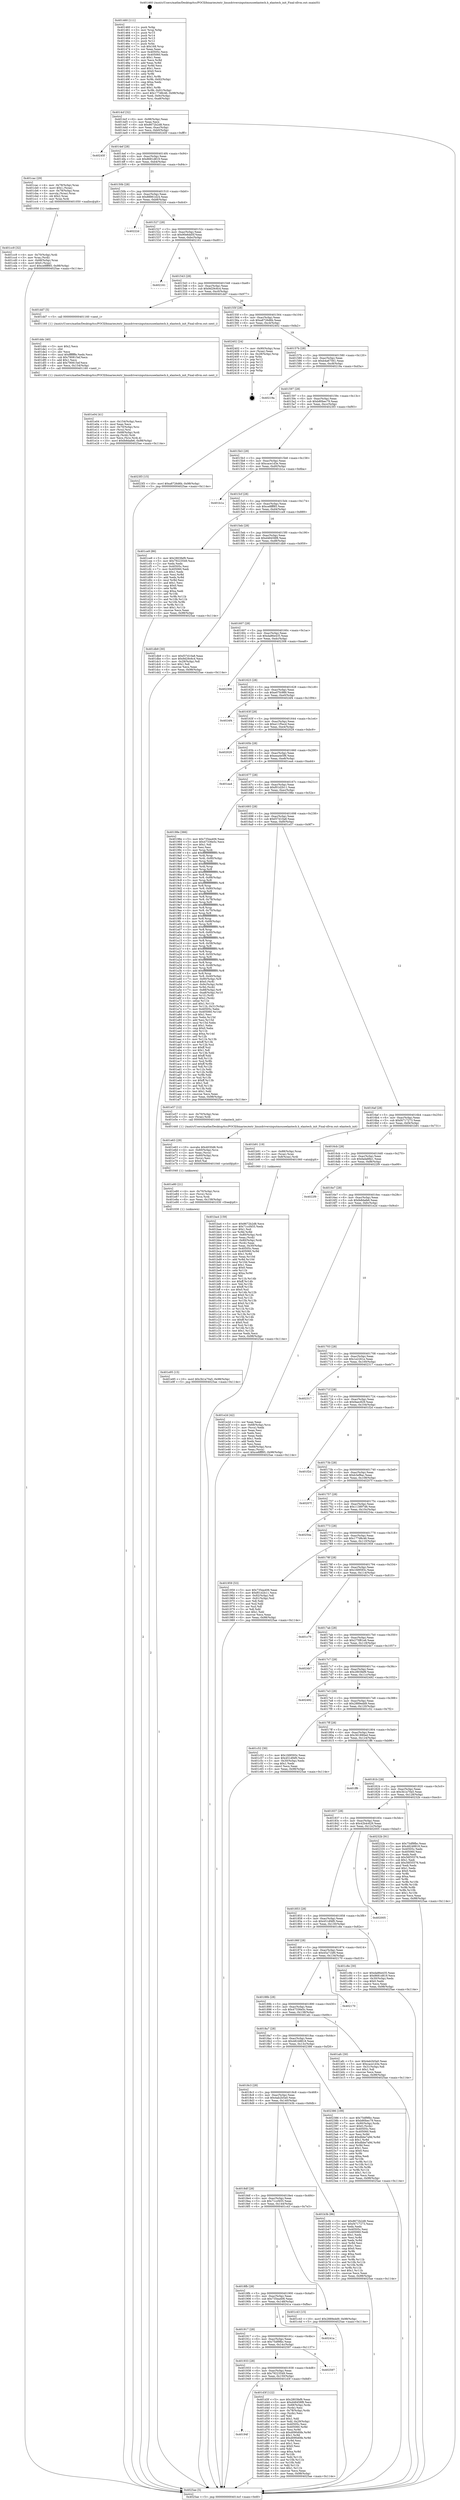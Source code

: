 digraph "0x401460" {
  label = "0x401460 (/mnt/c/Users/mathe/Desktop/tcc/POCII/binaries/extr_linuxdriversinputmouseelantech.h_elantech_init_Final-ollvm.out::main(0))"
  labelloc = "t"
  node[shape=record]

  Entry [label="",width=0.3,height=0.3,shape=circle,fillcolor=black,style=filled]
  "0x4014cf" [label="{
     0x4014cf [32]\l
     | [instrs]\l
     &nbsp;&nbsp;0x4014cf \<+6\>: mov -0x98(%rbp),%eax\l
     &nbsp;&nbsp;0x4014d5 \<+2\>: mov %eax,%ecx\l
     &nbsp;&nbsp;0x4014d7 \<+6\>: sub $0x8672b2d8,%ecx\l
     &nbsp;&nbsp;0x4014dd \<+6\>: mov %eax,-0xac(%rbp)\l
     &nbsp;&nbsp;0x4014e3 \<+6\>: mov %ecx,-0xb0(%rbp)\l
     &nbsp;&nbsp;0x4014e9 \<+6\>: je 000000000040245f \<main+0xfff\>\l
  }"]
  "0x40245f" [label="{
     0x40245f\l
  }", style=dashed]
  "0x4014ef" [label="{
     0x4014ef [28]\l
     | [instrs]\l
     &nbsp;&nbsp;0x4014ef \<+5\>: jmp 00000000004014f4 \<main+0x94\>\l
     &nbsp;&nbsp;0x4014f4 \<+6\>: mov -0xac(%rbp),%eax\l
     &nbsp;&nbsp;0x4014fa \<+5\>: sub $0x8681d819,%eax\l
     &nbsp;&nbsp;0x4014ff \<+6\>: mov %eax,-0xb4(%rbp)\l
     &nbsp;&nbsp;0x401505 \<+6\>: je 0000000000401cac \<main+0x84c\>\l
  }"]
  Exit [label="",width=0.3,height=0.3,shape=circle,fillcolor=black,style=filled,peripheries=2]
  "0x401cac" [label="{
     0x401cac [29]\l
     | [instrs]\l
     &nbsp;&nbsp;0x401cac \<+4\>: mov -0x78(%rbp),%rax\l
     &nbsp;&nbsp;0x401cb0 \<+6\>: movl $0x1,(%rax)\l
     &nbsp;&nbsp;0x401cb6 \<+4\>: mov -0x78(%rbp),%rax\l
     &nbsp;&nbsp;0x401cba \<+3\>: movslq (%rax),%rax\l
     &nbsp;&nbsp;0x401cbd \<+4\>: shl $0x2,%rax\l
     &nbsp;&nbsp;0x401cc1 \<+3\>: mov %rax,%rdi\l
     &nbsp;&nbsp;0x401cc4 \<+5\>: call 0000000000401050 \<malloc@plt\>\l
     | [calls]\l
     &nbsp;&nbsp;0x401050 \{1\} (unknown)\l
  }"]
  "0x40150b" [label="{
     0x40150b [28]\l
     | [instrs]\l
     &nbsp;&nbsp;0x40150b \<+5\>: jmp 0000000000401510 \<main+0xb0\>\l
     &nbsp;&nbsp;0x401510 \<+6\>: mov -0xac(%rbp),%eax\l
     &nbsp;&nbsp;0x401516 \<+5\>: sub $0x88861d24,%eax\l
     &nbsp;&nbsp;0x40151b \<+6\>: mov %eax,-0xb8(%rbp)\l
     &nbsp;&nbsp;0x401521 \<+6\>: je 000000000040222d \<main+0xdcd\>\l
  }"]
  "0x401e95" [label="{
     0x401e95 [15]\l
     | [instrs]\l
     &nbsp;&nbsp;0x401e95 \<+10\>: movl $0x3b1a70a5,-0x98(%rbp)\l
     &nbsp;&nbsp;0x401e9f \<+5\>: jmp 00000000004025ae \<main+0x114e\>\l
  }"]
  "0x40222d" [label="{
     0x40222d\l
  }", style=dashed]
  "0x401527" [label="{
     0x401527 [28]\l
     | [instrs]\l
     &nbsp;&nbsp;0x401527 \<+5\>: jmp 000000000040152c \<main+0xcc\>\l
     &nbsp;&nbsp;0x40152c \<+6\>: mov -0xac(%rbp),%eax\l
     &nbsp;&nbsp;0x401532 \<+5\>: sub $0x90e6dd5f,%eax\l
     &nbsp;&nbsp;0x401537 \<+6\>: mov %eax,-0xbc(%rbp)\l
     &nbsp;&nbsp;0x40153d \<+6\>: je 0000000000402161 \<main+0xd01\>\l
  }"]
  "0x401e80" [label="{
     0x401e80 [21]\l
     | [instrs]\l
     &nbsp;&nbsp;0x401e80 \<+4\>: mov -0x70(%rbp),%rcx\l
     &nbsp;&nbsp;0x401e84 \<+3\>: mov (%rcx),%rcx\l
     &nbsp;&nbsp;0x401e87 \<+3\>: mov %rcx,%rdi\l
     &nbsp;&nbsp;0x401e8a \<+6\>: mov %eax,-0x158(%rbp)\l
     &nbsp;&nbsp;0x401e90 \<+5\>: call 0000000000401030 \<free@plt\>\l
     | [calls]\l
     &nbsp;&nbsp;0x401030 \{1\} (unknown)\l
  }"]
  "0x402161" [label="{
     0x402161\l
  }", style=dashed]
  "0x401543" [label="{
     0x401543 [28]\l
     | [instrs]\l
     &nbsp;&nbsp;0x401543 \<+5\>: jmp 0000000000401548 \<main+0xe8\>\l
     &nbsp;&nbsp;0x401548 \<+6\>: mov -0xac(%rbp),%eax\l
     &nbsp;&nbsp;0x40154e \<+5\>: sub $0x9d29c6c4,%eax\l
     &nbsp;&nbsp;0x401553 \<+6\>: mov %eax,-0xc0(%rbp)\l
     &nbsp;&nbsp;0x401559 \<+6\>: je 0000000000401dd7 \<main+0x977\>\l
  }"]
  "0x401e63" [label="{
     0x401e63 [29]\l
     | [instrs]\l
     &nbsp;&nbsp;0x401e63 \<+10\>: movabs $0x4030d6,%rdi\l
     &nbsp;&nbsp;0x401e6d \<+4\>: mov -0x60(%rbp),%rcx\l
     &nbsp;&nbsp;0x401e71 \<+2\>: mov %eax,(%rcx)\l
     &nbsp;&nbsp;0x401e73 \<+4\>: mov -0x60(%rbp),%rcx\l
     &nbsp;&nbsp;0x401e77 \<+2\>: mov (%rcx),%esi\l
     &nbsp;&nbsp;0x401e79 \<+2\>: mov $0x0,%al\l
     &nbsp;&nbsp;0x401e7b \<+5\>: call 0000000000401040 \<printf@plt\>\l
     | [calls]\l
     &nbsp;&nbsp;0x401040 \{1\} (unknown)\l
  }"]
  "0x401dd7" [label="{
     0x401dd7 [5]\l
     | [instrs]\l
     &nbsp;&nbsp;0x401dd7 \<+5\>: call 0000000000401160 \<next_i\>\l
     | [calls]\l
     &nbsp;&nbsp;0x401160 \{1\} (/mnt/c/Users/mathe/Desktop/tcc/POCII/binaries/extr_linuxdriversinputmouseelantech.h_elantech_init_Final-ollvm.out::next_i)\l
  }"]
  "0x40155f" [label="{
     0x40155f [28]\l
     | [instrs]\l
     &nbsp;&nbsp;0x40155f \<+5\>: jmp 0000000000401564 \<main+0x104\>\l
     &nbsp;&nbsp;0x401564 \<+6\>: mov -0xac(%rbp),%eax\l
     &nbsp;&nbsp;0x40156a \<+5\>: sub $0xa8726d6b,%eax\l
     &nbsp;&nbsp;0x40156f \<+6\>: mov %eax,-0xc4(%rbp)\l
     &nbsp;&nbsp;0x401575 \<+6\>: je 0000000000402402 \<main+0xfa2\>\l
  }"]
  "0x401e04" [label="{
     0x401e04 [41]\l
     | [instrs]\l
     &nbsp;&nbsp;0x401e04 \<+6\>: mov -0x154(%rbp),%ecx\l
     &nbsp;&nbsp;0x401e0a \<+3\>: imul %eax,%ecx\l
     &nbsp;&nbsp;0x401e0d \<+4\>: mov -0x70(%rbp),%rsi\l
     &nbsp;&nbsp;0x401e11 \<+3\>: mov (%rsi),%rsi\l
     &nbsp;&nbsp;0x401e14 \<+4\>: mov -0x68(%rbp),%rdi\l
     &nbsp;&nbsp;0x401e18 \<+3\>: movslq (%rdi),%rdi\l
     &nbsp;&nbsp;0x401e1b \<+3\>: mov %ecx,(%rsi,%rdi,4)\l
     &nbsp;&nbsp;0x401e1e \<+10\>: movl $0xfe8dafe6,-0x98(%rbp)\l
     &nbsp;&nbsp;0x401e28 \<+5\>: jmp 00000000004025ae \<main+0x114e\>\l
  }"]
  "0x402402" [label="{
     0x402402 [24]\l
     | [instrs]\l
     &nbsp;&nbsp;0x402402 \<+7\>: mov -0x90(%rbp),%rax\l
     &nbsp;&nbsp;0x402409 \<+2\>: mov (%rax),%eax\l
     &nbsp;&nbsp;0x40240b \<+4\>: lea -0x28(%rbp),%rsp\l
     &nbsp;&nbsp;0x40240f \<+1\>: pop %rbx\l
     &nbsp;&nbsp;0x402410 \<+2\>: pop %r12\l
     &nbsp;&nbsp;0x402412 \<+2\>: pop %r13\l
     &nbsp;&nbsp;0x402414 \<+2\>: pop %r14\l
     &nbsp;&nbsp;0x402416 \<+2\>: pop %r15\l
     &nbsp;&nbsp;0x402418 \<+1\>: pop %rbp\l
     &nbsp;&nbsp;0x402419 \<+1\>: ret\l
  }"]
  "0x40157b" [label="{
     0x40157b [28]\l
     | [instrs]\l
     &nbsp;&nbsp;0x40157b \<+5\>: jmp 0000000000401580 \<main+0x120\>\l
     &nbsp;&nbsp;0x401580 \<+6\>: mov -0xac(%rbp),%eax\l
     &nbsp;&nbsp;0x401586 \<+5\>: sub $0xb4a67561,%eax\l
     &nbsp;&nbsp;0x40158b \<+6\>: mov %eax,-0xc8(%rbp)\l
     &nbsp;&nbsp;0x401591 \<+6\>: je 000000000040219a \<main+0xd3a\>\l
  }"]
  "0x401ddc" [label="{
     0x401ddc [40]\l
     | [instrs]\l
     &nbsp;&nbsp;0x401ddc \<+5\>: mov $0x2,%ecx\l
     &nbsp;&nbsp;0x401de1 \<+1\>: cltd\l
     &nbsp;&nbsp;0x401de2 \<+2\>: idiv %ecx\l
     &nbsp;&nbsp;0x401de4 \<+6\>: imul $0xfffffffe,%edx,%ecx\l
     &nbsp;&nbsp;0x401dea \<+6\>: sub $0x790815ef,%ecx\l
     &nbsp;&nbsp;0x401df0 \<+3\>: add $0x1,%ecx\l
     &nbsp;&nbsp;0x401df3 \<+6\>: add $0x790815ef,%ecx\l
     &nbsp;&nbsp;0x401df9 \<+6\>: mov %ecx,-0x154(%rbp)\l
     &nbsp;&nbsp;0x401dff \<+5\>: call 0000000000401160 \<next_i\>\l
     | [calls]\l
     &nbsp;&nbsp;0x401160 \{1\} (/mnt/c/Users/mathe/Desktop/tcc/POCII/binaries/extr_linuxdriversinputmouseelantech.h_elantech_init_Final-ollvm.out::next_i)\l
  }"]
  "0x40219a" [label="{
     0x40219a\l
  }", style=dashed]
  "0x401597" [label="{
     0x401597 [28]\l
     | [instrs]\l
     &nbsp;&nbsp;0x401597 \<+5\>: jmp 000000000040159c \<main+0x13c\>\l
     &nbsp;&nbsp;0x40159c \<+6\>: mov -0xac(%rbp),%eax\l
     &nbsp;&nbsp;0x4015a2 \<+5\>: sub $0xb80bec79,%eax\l
     &nbsp;&nbsp;0x4015a7 \<+6\>: mov %eax,-0xcc(%rbp)\l
     &nbsp;&nbsp;0x4015ad \<+6\>: je 00000000004023f3 \<main+0xf93\>\l
  }"]
  "0x40194f" [label="{
     0x40194f\l
  }", style=dashed]
  "0x4023f3" [label="{
     0x4023f3 [15]\l
     | [instrs]\l
     &nbsp;&nbsp;0x4023f3 \<+10\>: movl $0xa8726d6b,-0x98(%rbp)\l
     &nbsp;&nbsp;0x4023fd \<+5\>: jmp 00000000004025ae \<main+0x114e\>\l
  }"]
  "0x4015b3" [label="{
     0x4015b3 [28]\l
     | [instrs]\l
     &nbsp;&nbsp;0x4015b3 \<+5\>: jmp 00000000004015b8 \<main+0x158\>\l
     &nbsp;&nbsp;0x4015b8 \<+6\>: mov -0xac(%rbp),%eax\l
     &nbsp;&nbsp;0x4015be \<+5\>: sub $0xcace1d3e,%eax\l
     &nbsp;&nbsp;0x4015c3 \<+6\>: mov %eax,-0xd0(%rbp)\l
     &nbsp;&nbsp;0x4015c9 \<+6\>: je 0000000000401b1a \<main+0x6ba\>\l
  }"]
  "0x401d3f" [label="{
     0x401d3f [122]\l
     | [instrs]\l
     &nbsp;&nbsp;0x401d3f \<+5\>: mov $0x2803fef9,%eax\l
     &nbsp;&nbsp;0x401d44 \<+5\>: mov $0xd48458f8,%ecx\l
     &nbsp;&nbsp;0x401d49 \<+4\>: mov -0x68(%rbp),%rdx\l
     &nbsp;&nbsp;0x401d4d \<+2\>: mov (%rdx),%esi\l
     &nbsp;&nbsp;0x401d4f \<+4\>: mov -0x78(%rbp),%rdx\l
     &nbsp;&nbsp;0x401d53 \<+2\>: cmp (%rdx),%esi\l
     &nbsp;&nbsp;0x401d55 \<+4\>: setl %dil\l
     &nbsp;&nbsp;0x401d59 \<+4\>: and $0x1,%dil\l
     &nbsp;&nbsp;0x401d5d \<+4\>: mov %dil,-0x29(%rbp)\l
     &nbsp;&nbsp;0x401d61 \<+7\>: mov 0x40505c,%esi\l
     &nbsp;&nbsp;0x401d68 \<+8\>: mov 0x405060,%r8d\l
     &nbsp;&nbsp;0x401d70 \<+3\>: mov %esi,%r9d\l
     &nbsp;&nbsp;0x401d73 \<+7\>: sub $0xd090d0fe,%r9d\l
     &nbsp;&nbsp;0x401d7a \<+4\>: sub $0x1,%r9d\l
     &nbsp;&nbsp;0x401d7e \<+7\>: add $0xd090d0fe,%r9d\l
     &nbsp;&nbsp;0x401d85 \<+4\>: imul %r9d,%esi\l
     &nbsp;&nbsp;0x401d89 \<+3\>: and $0x1,%esi\l
     &nbsp;&nbsp;0x401d8c \<+3\>: cmp $0x0,%esi\l
     &nbsp;&nbsp;0x401d8f \<+4\>: sete %dil\l
     &nbsp;&nbsp;0x401d93 \<+4\>: cmp $0xa,%r8d\l
     &nbsp;&nbsp;0x401d97 \<+4\>: setl %r10b\l
     &nbsp;&nbsp;0x401d9b \<+3\>: mov %dil,%r11b\l
     &nbsp;&nbsp;0x401d9e \<+3\>: and %r10b,%r11b\l
     &nbsp;&nbsp;0x401da1 \<+3\>: xor %r10b,%dil\l
     &nbsp;&nbsp;0x401da4 \<+3\>: or %dil,%r11b\l
     &nbsp;&nbsp;0x401da7 \<+4\>: test $0x1,%r11b\l
     &nbsp;&nbsp;0x401dab \<+3\>: cmovne %ecx,%eax\l
     &nbsp;&nbsp;0x401dae \<+6\>: mov %eax,-0x98(%rbp)\l
     &nbsp;&nbsp;0x401db4 \<+5\>: jmp 00000000004025ae \<main+0x114e\>\l
  }"]
  "0x401b1a" [label="{
     0x401b1a\l
  }", style=dashed]
  "0x4015cf" [label="{
     0x4015cf [28]\l
     | [instrs]\l
     &nbsp;&nbsp;0x4015cf \<+5\>: jmp 00000000004015d4 \<main+0x174\>\l
     &nbsp;&nbsp;0x4015d4 \<+6\>: mov -0xac(%rbp),%eax\l
     &nbsp;&nbsp;0x4015da \<+5\>: sub $0xce8fff85,%eax\l
     &nbsp;&nbsp;0x4015df \<+6\>: mov %eax,-0xd4(%rbp)\l
     &nbsp;&nbsp;0x4015e5 \<+6\>: je 0000000000401ce9 \<main+0x889\>\l
  }"]
  "0x401933" [label="{
     0x401933 [28]\l
     | [instrs]\l
     &nbsp;&nbsp;0x401933 \<+5\>: jmp 0000000000401938 \<main+0x4d8\>\l
     &nbsp;&nbsp;0x401938 \<+6\>: mov -0xac(%rbp),%eax\l
     &nbsp;&nbsp;0x40193e \<+5\>: sub $0x79223549,%eax\l
     &nbsp;&nbsp;0x401943 \<+6\>: mov %eax,-0x150(%rbp)\l
     &nbsp;&nbsp;0x401949 \<+6\>: je 0000000000401d3f \<main+0x8df\>\l
  }"]
  "0x401ce9" [label="{
     0x401ce9 [86]\l
     | [instrs]\l
     &nbsp;&nbsp;0x401ce9 \<+5\>: mov $0x2803fef9,%eax\l
     &nbsp;&nbsp;0x401cee \<+5\>: mov $0x79223549,%ecx\l
     &nbsp;&nbsp;0x401cf3 \<+2\>: xor %edx,%edx\l
     &nbsp;&nbsp;0x401cf5 \<+7\>: mov 0x40505c,%esi\l
     &nbsp;&nbsp;0x401cfc \<+7\>: mov 0x405060,%edi\l
     &nbsp;&nbsp;0x401d03 \<+3\>: sub $0x1,%edx\l
     &nbsp;&nbsp;0x401d06 \<+3\>: mov %esi,%r8d\l
     &nbsp;&nbsp;0x401d09 \<+3\>: add %edx,%r8d\l
     &nbsp;&nbsp;0x401d0c \<+4\>: imul %r8d,%esi\l
     &nbsp;&nbsp;0x401d10 \<+3\>: and $0x1,%esi\l
     &nbsp;&nbsp;0x401d13 \<+3\>: cmp $0x0,%esi\l
     &nbsp;&nbsp;0x401d16 \<+4\>: sete %r9b\l
     &nbsp;&nbsp;0x401d1a \<+3\>: cmp $0xa,%edi\l
     &nbsp;&nbsp;0x401d1d \<+4\>: setl %r10b\l
     &nbsp;&nbsp;0x401d21 \<+3\>: mov %r9b,%r11b\l
     &nbsp;&nbsp;0x401d24 \<+3\>: and %r10b,%r11b\l
     &nbsp;&nbsp;0x401d27 \<+3\>: xor %r10b,%r9b\l
     &nbsp;&nbsp;0x401d2a \<+3\>: or %r9b,%r11b\l
     &nbsp;&nbsp;0x401d2d \<+4\>: test $0x1,%r11b\l
     &nbsp;&nbsp;0x401d31 \<+3\>: cmovne %ecx,%eax\l
     &nbsp;&nbsp;0x401d34 \<+6\>: mov %eax,-0x98(%rbp)\l
     &nbsp;&nbsp;0x401d3a \<+5\>: jmp 00000000004025ae \<main+0x114e\>\l
  }"]
  "0x4015eb" [label="{
     0x4015eb [28]\l
     | [instrs]\l
     &nbsp;&nbsp;0x4015eb \<+5\>: jmp 00000000004015f0 \<main+0x190\>\l
     &nbsp;&nbsp;0x4015f0 \<+6\>: mov -0xac(%rbp),%eax\l
     &nbsp;&nbsp;0x4015f6 \<+5\>: sub $0xd48458f8,%eax\l
     &nbsp;&nbsp;0x4015fb \<+6\>: mov %eax,-0xd8(%rbp)\l
     &nbsp;&nbsp;0x401601 \<+6\>: je 0000000000401db9 \<main+0x959\>\l
  }"]
  "0x402597" [label="{
     0x402597\l
  }", style=dashed]
  "0x401db9" [label="{
     0x401db9 [30]\l
     | [instrs]\l
     &nbsp;&nbsp;0x401db9 \<+5\>: mov $0xf37d10a8,%eax\l
     &nbsp;&nbsp;0x401dbe \<+5\>: mov $0x9d29c6c4,%ecx\l
     &nbsp;&nbsp;0x401dc3 \<+3\>: mov -0x29(%rbp),%dl\l
     &nbsp;&nbsp;0x401dc6 \<+3\>: test $0x1,%dl\l
     &nbsp;&nbsp;0x401dc9 \<+3\>: cmovne %ecx,%eax\l
     &nbsp;&nbsp;0x401dcc \<+6\>: mov %eax,-0x98(%rbp)\l
     &nbsp;&nbsp;0x401dd2 \<+5\>: jmp 00000000004025ae \<main+0x114e\>\l
  }"]
  "0x401607" [label="{
     0x401607 [28]\l
     | [instrs]\l
     &nbsp;&nbsp;0x401607 \<+5\>: jmp 000000000040160c \<main+0x1ac\>\l
     &nbsp;&nbsp;0x40160c \<+6\>: mov -0xac(%rbp),%eax\l
     &nbsp;&nbsp;0x401612 \<+5\>: sub $0xda86e435,%eax\l
     &nbsp;&nbsp;0x401617 \<+6\>: mov %eax,-0xdc(%rbp)\l
     &nbsp;&nbsp;0x40161d \<+6\>: je 0000000000402308 \<main+0xea8\>\l
  }"]
  "0x401917" [label="{
     0x401917 [28]\l
     | [instrs]\l
     &nbsp;&nbsp;0x401917 \<+5\>: jmp 000000000040191c \<main+0x4bc\>\l
     &nbsp;&nbsp;0x40191c \<+6\>: mov -0xac(%rbp),%eax\l
     &nbsp;&nbsp;0x401922 \<+5\>: sub $0x75df9fbc,%eax\l
     &nbsp;&nbsp;0x401927 \<+6\>: mov %eax,-0x14c(%rbp)\l
     &nbsp;&nbsp;0x40192d \<+6\>: je 0000000000402597 \<main+0x1137\>\l
  }"]
  "0x402308" [label="{
     0x402308\l
  }", style=dashed]
  "0x401623" [label="{
     0x401623 [28]\l
     | [instrs]\l
     &nbsp;&nbsp;0x401623 \<+5\>: jmp 0000000000401628 \<main+0x1c8\>\l
     &nbsp;&nbsp;0x401628 \<+6\>: mov -0xac(%rbp),%eax\l
     &nbsp;&nbsp;0x40162e \<+5\>: sub $0xe07fc989,%eax\l
     &nbsp;&nbsp;0x401633 \<+6\>: mov %eax,-0xe0(%rbp)\l
     &nbsp;&nbsp;0x401639 \<+6\>: je 00000000004024f4 \<main+0x1094\>\l
  }"]
  "0x40241a" [label="{
     0x40241a\l
  }", style=dashed]
  "0x4024f4" [label="{
     0x4024f4\l
  }", style=dashed]
  "0x40163f" [label="{
     0x40163f [28]\l
     | [instrs]\l
     &nbsp;&nbsp;0x40163f \<+5\>: jmp 0000000000401644 \<main+0x1e4\>\l
     &nbsp;&nbsp;0x401644 \<+6\>: mov -0xac(%rbp),%eax\l
     &nbsp;&nbsp;0x40164a \<+5\>: sub $0xe11f5ecd,%eax\l
     &nbsp;&nbsp;0x40164f \<+6\>: mov %eax,-0xe4(%rbp)\l
     &nbsp;&nbsp;0x401655 \<+6\>: je 0000000000402029 \<main+0xbc9\>\l
  }"]
  "0x401cc9" [label="{
     0x401cc9 [32]\l
     | [instrs]\l
     &nbsp;&nbsp;0x401cc9 \<+4\>: mov -0x70(%rbp),%rdi\l
     &nbsp;&nbsp;0x401ccd \<+3\>: mov %rax,(%rdi)\l
     &nbsp;&nbsp;0x401cd0 \<+4\>: mov -0x68(%rbp),%rax\l
     &nbsp;&nbsp;0x401cd4 \<+6\>: movl $0x0,(%rax)\l
     &nbsp;&nbsp;0x401cda \<+10\>: movl $0xce8fff85,-0x98(%rbp)\l
     &nbsp;&nbsp;0x401ce4 \<+5\>: jmp 00000000004025ae \<main+0x114e\>\l
  }"]
  "0x402029" [label="{
     0x402029\l
  }", style=dashed]
  "0x40165b" [label="{
     0x40165b [28]\l
     | [instrs]\l
     &nbsp;&nbsp;0x40165b \<+5\>: jmp 0000000000401660 \<main+0x200\>\l
     &nbsp;&nbsp;0x401660 \<+6\>: mov -0xac(%rbp),%eax\l
     &nbsp;&nbsp;0x401666 \<+5\>: sub $0xeea4e5f6,%eax\l
     &nbsp;&nbsp;0x40166b \<+6\>: mov %eax,-0xe8(%rbp)\l
     &nbsp;&nbsp;0x401671 \<+6\>: je 0000000000401ea4 \<main+0xa44\>\l
  }"]
  "0x4018fb" [label="{
     0x4018fb [28]\l
     | [instrs]\l
     &nbsp;&nbsp;0x4018fb \<+5\>: jmp 0000000000401900 \<main+0x4a0\>\l
     &nbsp;&nbsp;0x401900 \<+6\>: mov -0xac(%rbp),%eax\l
     &nbsp;&nbsp;0x401906 \<+5\>: sub $0x735ea406,%eax\l
     &nbsp;&nbsp;0x40190b \<+6\>: mov %eax,-0x148(%rbp)\l
     &nbsp;&nbsp;0x401911 \<+6\>: je 000000000040241a \<main+0xfba\>\l
  }"]
  "0x401ea4" [label="{
     0x401ea4\l
  }", style=dashed]
  "0x401677" [label="{
     0x401677 [28]\l
     | [instrs]\l
     &nbsp;&nbsp;0x401677 \<+5\>: jmp 000000000040167c \<main+0x21c\>\l
     &nbsp;&nbsp;0x40167c \<+6\>: mov -0xac(%rbp),%eax\l
     &nbsp;&nbsp;0x401682 \<+5\>: sub $0xf01d2b11,%eax\l
     &nbsp;&nbsp;0x401687 \<+6\>: mov %eax,-0xec(%rbp)\l
     &nbsp;&nbsp;0x40168d \<+6\>: je 000000000040198e \<main+0x52e\>\l
  }"]
  "0x401c43" [label="{
     0x401c43 [15]\l
     | [instrs]\l
     &nbsp;&nbsp;0x401c43 \<+10\>: movl $0x2889edd9,-0x98(%rbp)\l
     &nbsp;&nbsp;0x401c4d \<+5\>: jmp 00000000004025ae \<main+0x114e\>\l
  }"]
  "0x40198e" [label="{
     0x40198e [366]\l
     | [instrs]\l
     &nbsp;&nbsp;0x40198e \<+5\>: mov $0x735ea406,%eax\l
     &nbsp;&nbsp;0x401993 \<+5\>: mov $0x47336e5c,%ecx\l
     &nbsp;&nbsp;0x401998 \<+2\>: mov $0x1,%dl\l
     &nbsp;&nbsp;0x40199a \<+2\>: xor %esi,%esi\l
     &nbsp;&nbsp;0x40199c \<+3\>: mov %rsp,%rdi\l
     &nbsp;&nbsp;0x40199f \<+4\>: add $0xfffffffffffffff0,%rdi\l
     &nbsp;&nbsp;0x4019a3 \<+3\>: mov %rdi,%rsp\l
     &nbsp;&nbsp;0x4019a6 \<+7\>: mov %rdi,-0x90(%rbp)\l
     &nbsp;&nbsp;0x4019ad \<+3\>: mov %rsp,%rdi\l
     &nbsp;&nbsp;0x4019b0 \<+4\>: add $0xfffffffffffffff0,%rdi\l
     &nbsp;&nbsp;0x4019b4 \<+3\>: mov %rdi,%rsp\l
     &nbsp;&nbsp;0x4019b7 \<+3\>: mov %rsp,%r8\l
     &nbsp;&nbsp;0x4019ba \<+4\>: add $0xfffffffffffffff0,%r8\l
     &nbsp;&nbsp;0x4019be \<+3\>: mov %r8,%rsp\l
     &nbsp;&nbsp;0x4019c1 \<+7\>: mov %r8,-0x88(%rbp)\l
     &nbsp;&nbsp;0x4019c8 \<+3\>: mov %rsp,%r8\l
     &nbsp;&nbsp;0x4019cb \<+4\>: add $0xfffffffffffffff0,%r8\l
     &nbsp;&nbsp;0x4019cf \<+3\>: mov %r8,%rsp\l
     &nbsp;&nbsp;0x4019d2 \<+4\>: mov %r8,-0x80(%rbp)\l
     &nbsp;&nbsp;0x4019d6 \<+3\>: mov %rsp,%r8\l
     &nbsp;&nbsp;0x4019d9 \<+4\>: add $0xfffffffffffffff0,%r8\l
     &nbsp;&nbsp;0x4019dd \<+3\>: mov %r8,%rsp\l
     &nbsp;&nbsp;0x4019e0 \<+4\>: mov %r8,-0x78(%rbp)\l
     &nbsp;&nbsp;0x4019e4 \<+3\>: mov %rsp,%r8\l
     &nbsp;&nbsp;0x4019e7 \<+4\>: add $0xfffffffffffffff0,%r8\l
     &nbsp;&nbsp;0x4019eb \<+3\>: mov %r8,%rsp\l
     &nbsp;&nbsp;0x4019ee \<+4\>: mov %r8,-0x70(%rbp)\l
     &nbsp;&nbsp;0x4019f2 \<+3\>: mov %rsp,%r8\l
     &nbsp;&nbsp;0x4019f5 \<+4\>: add $0xfffffffffffffff0,%r8\l
     &nbsp;&nbsp;0x4019f9 \<+3\>: mov %r8,%rsp\l
     &nbsp;&nbsp;0x4019fc \<+4\>: mov %r8,-0x68(%rbp)\l
     &nbsp;&nbsp;0x401a00 \<+3\>: mov %rsp,%r8\l
     &nbsp;&nbsp;0x401a03 \<+4\>: add $0xfffffffffffffff0,%r8\l
     &nbsp;&nbsp;0x401a07 \<+3\>: mov %r8,%rsp\l
     &nbsp;&nbsp;0x401a0a \<+4\>: mov %r8,-0x60(%rbp)\l
     &nbsp;&nbsp;0x401a0e \<+3\>: mov %rsp,%r8\l
     &nbsp;&nbsp;0x401a11 \<+4\>: add $0xfffffffffffffff0,%r8\l
     &nbsp;&nbsp;0x401a15 \<+3\>: mov %r8,%rsp\l
     &nbsp;&nbsp;0x401a18 \<+4\>: mov %r8,-0x58(%rbp)\l
     &nbsp;&nbsp;0x401a1c \<+3\>: mov %rsp,%r8\l
     &nbsp;&nbsp;0x401a1f \<+4\>: add $0xfffffffffffffff0,%r8\l
     &nbsp;&nbsp;0x401a23 \<+3\>: mov %r8,%rsp\l
     &nbsp;&nbsp;0x401a26 \<+4\>: mov %r8,-0x50(%rbp)\l
     &nbsp;&nbsp;0x401a2a \<+3\>: mov %rsp,%r8\l
     &nbsp;&nbsp;0x401a2d \<+4\>: add $0xfffffffffffffff0,%r8\l
     &nbsp;&nbsp;0x401a31 \<+3\>: mov %r8,%rsp\l
     &nbsp;&nbsp;0x401a34 \<+4\>: mov %r8,-0x48(%rbp)\l
     &nbsp;&nbsp;0x401a38 \<+3\>: mov %rsp,%r8\l
     &nbsp;&nbsp;0x401a3b \<+4\>: add $0xfffffffffffffff0,%r8\l
     &nbsp;&nbsp;0x401a3f \<+3\>: mov %r8,%rsp\l
     &nbsp;&nbsp;0x401a42 \<+4\>: mov %r8,-0x40(%rbp)\l
     &nbsp;&nbsp;0x401a46 \<+7\>: mov -0x90(%rbp),%r8\l
     &nbsp;&nbsp;0x401a4d \<+7\>: movl $0x0,(%r8)\l
     &nbsp;&nbsp;0x401a54 \<+7\>: mov -0x9c(%rbp),%r9d\l
     &nbsp;&nbsp;0x401a5b \<+3\>: mov %r9d,(%rdi)\l
     &nbsp;&nbsp;0x401a5e \<+7\>: mov -0x88(%rbp),%r8\l
     &nbsp;&nbsp;0x401a65 \<+7\>: mov -0xa8(%rbp),%r10\l
     &nbsp;&nbsp;0x401a6c \<+3\>: mov %r10,(%r8)\l
     &nbsp;&nbsp;0x401a6f \<+3\>: cmpl $0x2,(%rdi)\l
     &nbsp;&nbsp;0x401a72 \<+4\>: setne %r11b\l
     &nbsp;&nbsp;0x401a76 \<+4\>: and $0x1,%r11b\l
     &nbsp;&nbsp;0x401a7a \<+4\>: mov %r11b,-0x31(%rbp)\l
     &nbsp;&nbsp;0x401a7e \<+7\>: mov 0x40505c,%ebx\l
     &nbsp;&nbsp;0x401a85 \<+8\>: mov 0x405060,%r14d\l
     &nbsp;&nbsp;0x401a8d \<+3\>: sub $0x1,%esi\l
     &nbsp;&nbsp;0x401a90 \<+3\>: mov %ebx,%r15d\l
     &nbsp;&nbsp;0x401a93 \<+3\>: add %esi,%r15d\l
     &nbsp;&nbsp;0x401a96 \<+4\>: imul %r15d,%ebx\l
     &nbsp;&nbsp;0x401a9a \<+3\>: and $0x1,%ebx\l
     &nbsp;&nbsp;0x401a9d \<+3\>: cmp $0x0,%ebx\l
     &nbsp;&nbsp;0x401aa0 \<+4\>: sete %r11b\l
     &nbsp;&nbsp;0x401aa4 \<+4\>: cmp $0xa,%r14d\l
     &nbsp;&nbsp;0x401aa8 \<+4\>: setl %r12b\l
     &nbsp;&nbsp;0x401aac \<+3\>: mov %r11b,%r13b\l
     &nbsp;&nbsp;0x401aaf \<+4\>: xor $0xff,%r13b\l
     &nbsp;&nbsp;0x401ab3 \<+3\>: mov %r12b,%sil\l
     &nbsp;&nbsp;0x401ab6 \<+4\>: xor $0xff,%sil\l
     &nbsp;&nbsp;0x401aba \<+3\>: xor $0x1,%dl\l
     &nbsp;&nbsp;0x401abd \<+3\>: mov %r13b,%dil\l
     &nbsp;&nbsp;0x401ac0 \<+4\>: and $0xff,%dil\l
     &nbsp;&nbsp;0x401ac4 \<+3\>: and %dl,%r11b\l
     &nbsp;&nbsp;0x401ac7 \<+3\>: mov %sil,%r8b\l
     &nbsp;&nbsp;0x401aca \<+4\>: and $0xff,%r8b\l
     &nbsp;&nbsp;0x401ace \<+3\>: and %dl,%r12b\l
     &nbsp;&nbsp;0x401ad1 \<+3\>: or %r11b,%dil\l
     &nbsp;&nbsp;0x401ad4 \<+3\>: or %r12b,%r8b\l
     &nbsp;&nbsp;0x401ad7 \<+3\>: xor %r8b,%dil\l
     &nbsp;&nbsp;0x401ada \<+3\>: or %sil,%r13b\l
     &nbsp;&nbsp;0x401add \<+4\>: xor $0xff,%r13b\l
     &nbsp;&nbsp;0x401ae1 \<+3\>: or $0x1,%dl\l
     &nbsp;&nbsp;0x401ae4 \<+3\>: and %dl,%r13b\l
     &nbsp;&nbsp;0x401ae7 \<+3\>: or %r13b,%dil\l
     &nbsp;&nbsp;0x401aea \<+4\>: test $0x1,%dil\l
     &nbsp;&nbsp;0x401aee \<+3\>: cmovne %ecx,%eax\l
     &nbsp;&nbsp;0x401af1 \<+6\>: mov %eax,-0x98(%rbp)\l
     &nbsp;&nbsp;0x401af7 \<+5\>: jmp 00000000004025ae \<main+0x114e\>\l
  }"]
  "0x401693" [label="{
     0x401693 [28]\l
     | [instrs]\l
     &nbsp;&nbsp;0x401693 \<+5\>: jmp 0000000000401698 \<main+0x238\>\l
     &nbsp;&nbsp;0x401698 \<+6\>: mov -0xac(%rbp),%eax\l
     &nbsp;&nbsp;0x40169e \<+5\>: sub $0xf37d10a8,%eax\l
     &nbsp;&nbsp;0x4016a3 \<+6\>: mov %eax,-0xf0(%rbp)\l
     &nbsp;&nbsp;0x4016a9 \<+6\>: je 0000000000401e57 \<main+0x9f7\>\l
  }"]
  "0x401ba4" [label="{
     0x401ba4 [159]\l
     | [instrs]\l
     &nbsp;&nbsp;0x401ba4 \<+5\>: mov $0x8672b2d8,%ecx\l
     &nbsp;&nbsp;0x401ba9 \<+5\>: mov $0x71ccf455,%edx\l
     &nbsp;&nbsp;0x401bae \<+3\>: mov $0x1,%sil\l
     &nbsp;&nbsp;0x401bb1 \<+3\>: xor %r8d,%r8d\l
     &nbsp;&nbsp;0x401bb4 \<+4\>: mov -0x80(%rbp),%rdi\l
     &nbsp;&nbsp;0x401bb8 \<+2\>: mov %eax,(%rdi)\l
     &nbsp;&nbsp;0x401bba \<+4\>: mov -0x80(%rbp),%rdi\l
     &nbsp;&nbsp;0x401bbe \<+2\>: mov (%rdi),%eax\l
     &nbsp;&nbsp;0x401bc0 \<+3\>: mov %eax,-0x30(%rbp)\l
     &nbsp;&nbsp;0x401bc3 \<+7\>: mov 0x40505c,%eax\l
     &nbsp;&nbsp;0x401bca \<+8\>: mov 0x405060,%r9d\l
     &nbsp;&nbsp;0x401bd2 \<+4\>: sub $0x1,%r8d\l
     &nbsp;&nbsp;0x401bd6 \<+3\>: mov %eax,%r10d\l
     &nbsp;&nbsp;0x401bd9 \<+3\>: add %r8d,%r10d\l
     &nbsp;&nbsp;0x401bdc \<+4\>: imul %r10d,%eax\l
     &nbsp;&nbsp;0x401be0 \<+3\>: and $0x1,%eax\l
     &nbsp;&nbsp;0x401be3 \<+3\>: cmp $0x0,%eax\l
     &nbsp;&nbsp;0x401be6 \<+4\>: sete %r11b\l
     &nbsp;&nbsp;0x401bea \<+4\>: cmp $0xa,%r9d\l
     &nbsp;&nbsp;0x401bee \<+3\>: setl %bl\l
     &nbsp;&nbsp;0x401bf1 \<+3\>: mov %r11b,%r14b\l
     &nbsp;&nbsp;0x401bf4 \<+4\>: xor $0xff,%r14b\l
     &nbsp;&nbsp;0x401bf8 \<+3\>: mov %bl,%r15b\l
     &nbsp;&nbsp;0x401bfb \<+4\>: xor $0xff,%r15b\l
     &nbsp;&nbsp;0x401bff \<+4\>: xor $0x0,%sil\l
     &nbsp;&nbsp;0x401c03 \<+3\>: mov %r14b,%r12b\l
     &nbsp;&nbsp;0x401c06 \<+4\>: and $0x0,%r12b\l
     &nbsp;&nbsp;0x401c0a \<+3\>: and %sil,%r11b\l
     &nbsp;&nbsp;0x401c0d \<+3\>: mov %r15b,%r13b\l
     &nbsp;&nbsp;0x401c10 \<+4\>: and $0x0,%r13b\l
     &nbsp;&nbsp;0x401c14 \<+3\>: and %sil,%bl\l
     &nbsp;&nbsp;0x401c17 \<+3\>: or %r11b,%r12b\l
     &nbsp;&nbsp;0x401c1a \<+3\>: or %bl,%r13b\l
     &nbsp;&nbsp;0x401c1d \<+3\>: xor %r13b,%r12b\l
     &nbsp;&nbsp;0x401c20 \<+3\>: or %r15b,%r14b\l
     &nbsp;&nbsp;0x401c23 \<+4\>: xor $0xff,%r14b\l
     &nbsp;&nbsp;0x401c27 \<+4\>: or $0x0,%sil\l
     &nbsp;&nbsp;0x401c2b \<+3\>: and %sil,%r14b\l
     &nbsp;&nbsp;0x401c2e \<+3\>: or %r14b,%r12b\l
     &nbsp;&nbsp;0x401c31 \<+4\>: test $0x1,%r12b\l
     &nbsp;&nbsp;0x401c35 \<+3\>: cmovne %edx,%ecx\l
     &nbsp;&nbsp;0x401c38 \<+6\>: mov %ecx,-0x98(%rbp)\l
     &nbsp;&nbsp;0x401c3e \<+5\>: jmp 00000000004025ae \<main+0x114e\>\l
  }"]
  "0x401e57" [label="{
     0x401e57 [12]\l
     | [instrs]\l
     &nbsp;&nbsp;0x401e57 \<+4\>: mov -0x70(%rbp),%rax\l
     &nbsp;&nbsp;0x401e5b \<+3\>: mov (%rax),%rdi\l
     &nbsp;&nbsp;0x401e5e \<+5\>: call 0000000000401440 \<elantech_init\>\l
     | [calls]\l
     &nbsp;&nbsp;0x401440 \{1\} (/mnt/c/Users/mathe/Desktop/tcc/POCII/binaries/extr_linuxdriversinputmouseelantech.h_elantech_init_Final-ollvm.out::elantech_init)\l
  }"]
  "0x4016af" [label="{
     0x4016af [28]\l
     | [instrs]\l
     &nbsp;&nbsp;0x4016af \<+5\>: jmp 00000000004016b4 \<main+0x254\>\l
     &nbsp;&nbsp;0x4016b4 \<+6\>: mov -0xac(%rbp),%eax\l
     &nbsp;&nbsp;0x4016ba \<+5\>: sub $0xf4717273,%eax\l
     &nbsp;&nbsp;0x4016bf \<+6\>: mov %eax,-0xf4(%rbp)\l
     &nbsp;&nbsp;0x4016c5 \<+6\>: je 0000000000401b91 \<main+0x731\>\l
  }"]
  "0x4018df" [label="{
     0x4018df [28]\l
     | [instrs]\l
     &nbsp;&nbsp;0x4018df \<+5\>: jmp 00000000004018e4 \<main+0x484\>\l
     &nbsp;&nbsp;0x4018e4 \<+6\>: mov -0xac(%rbp),%eax\l
     &nbsp;&nbsp;0x4018ea \<+5\>: sub $0x71ccf455,%eax\l
     &nbsp;&nbsp;0x4018ef \<+6\>: mov %eax,-0x144(%rbp)\l
     &nbsp;&nbsp;0x4018f5 \<+6\>: je 0000000000401c43 \<main+0x7e3\>\l
  }"]
  "0x401b91" [label="{
     0x401b91 [19]\l
     | [instrs]\l
     &nbsp;&nbsp;0x401b91 \<+7\>: mov -0x88(%rbp),%rax\l
     &nbsp;&nbsp;0x401b98 \<+3\>: mov (%rax),%rax\l
     &nbsp;&nbsp;0x401b9b \<+4\>: mov 0x8(%rax),%rdi\l
     &nbsp;&nbsp;0x401b9f \<+5\>: call 0000000000401060 \<atoi@plt\>\l
     | [calls]\l
     &nbsp;&nbsp;0x401060 \{1\} (unknown)\l
  }"]
  "0x4016cb" [label="{
     0x4016cb [28]\l
     | [instrs]\l
     &nbsp;&nbsp;0x4016cb \<+5\>: jmp 00000000004016d0 \<main+0x270\>\l
     &nbsp;&nbsp;0x4016d0 \<+6\>: mov -0xac(%rbp),%eax\l
     &nbsp;&nbsp;0x4016d6 \<+5\>: sub $0xfada88e1,%eax\l
     &nbsp;&nbsp;0x4016db \<+6\>: mov %eax,-0xf8(%rbp)\l
     &nbsp;&nbsp;0x4016e1 \<+6\>: je 00000000004022f9 \<main+0xe99\>\l
  }"]
  "0x401b3b" [label="{
     0x401b3b [86]\l
     | [instrs]\l
     &nbsp;&nbsp;0x401b3b \<+5\>: mov $0x8672b2d8,%eax\l
     &nbsp;&nbsp;0x401b40 \<+5\>: mov $0xf4717273,%ecx\l
     &nbsp;&nbsp;0x401b45 \<+2\>: xor %edx,%edx\l
     &nbsp;&nbsp;0x401b47 \<+7\>: mov 0x40505c,%esi\l
     &nbsp;&nbsp;0x401b4e \<+7\>: mov 0x405060,%edi\l
     &nbsp;&nbsp;0x401b55 \<+3\>: sub $0x1,%edx\l
     &nbsp;&nbsp;0x401b58 \<+3\>: mov %esi,%r8d\l
     &nbsp;&nbsp;0x401b5b \<+3\>: add %edx,%r8d\l
     &nbsp;&nbsp;0x401b5e \<+4\>: imul %r8d,%esi\l
     &nbsp;&nbsp;0x401b62 \<+3\>: and $0x1,%esi\l
     &nbsp;&nbsp;0x401b65 \<+3\>: cmp $0x0,%esi\l
     &nbsp;&nbsp;0x401b68 \<+4\>: sete %r9b\l
     &nbsp;&nbsp;0x401b6c \<+3\>: cmp $0xa,%edi\l
     &nbsp;&nbsp;0x401b6f \<+4\>: setl %r10b\l
     &nbsp;&nbsp;0x401b73 \<+3\>: mov %r9b,%r11b\l
     &nbsp;&nbsp;0x401b76 \<+3\>: and %r10b,%r11b\l
     &nbsp;&nbsp;0x401b79 \<+3\>: xor %r10b,%r9b\l
     &nbsp;&nbsp;0x401b7c \<+3\>: or %r9b,%r11b\l
     &nbsp;&nbsp;0x401b7f \<+4\>: test $0x1,%r11b\l
     &nbsp;&nbsp;0x401b83 \<+3\>: cmovne %ecx,%eax\l
     &nbsp;&nbsp;0x401b86 \<+6\>: mov %eax,-0x98(%rbp)\l
     &nbsp;&nbsp;0x401b8c \<+5\>: jmp 00000000004025ae \<main+0x114e\>\l
  }"]
  "0x4022f9" [label="{
     0x4022f9\l
  }", style=dashed]
  "0x4016e7" [label="{
     0x4016e7 [28]\l
     | [instrs]\l
     &nbsp;&nbsp;0x4016e7 \<+5\>: jmp 00000000004016ec \<main+0x28c\>\l
     &nbsp;&nbsp;0x4016ec \<+6\>: mov -0xac(%rbp),%eax\l
     &nbsp;&nbsp;0x4016f2 \<+5\>: sub $0xfe8dafe6,%eax\l
     &nbsp;&nbsp;0x4016f7 \<+6\>: mov %eax,-0xfc(%rbp)\l
     &nbsp;&nbsp;0x4016fd \<+6\>: je 0000000000401e2d \<main+0x9cd\>\l
  }"]
  "0x4018c3" [label="{
     0x4018c3 [28]\l
     | [instrs]\l
     &nbsp;&nbsp;0x4018c3 \<+5\>: jmp 00000000004018c8 \<main+0x468\>\l
     &nbsp;&nbsp;0x4018c8 \<+6\>: mov -0xac(%rbp),%eax\l
     &nbsp;&nbsp;0x4018ce \<+5\>: sub $0x4ab2b5a0,%eax\l
     &nbsp;&nbsp;0x4018d3 \<+6\>: mov %eax,-0x140(%rbp)\l
     &nbsp;&nbsp;0x4018d9 \<+6\>: je 0000000000401b3b \<main+0x6db\>\l
  }"]
  "0x401e2d" [label="{
     0x401e2d [42]\l
     | [instrs]\l
     &nbsp;&nbsp;0x401e2d \<+2\>: xor %eax,%eax\l
     &nbsp;&nbsp;0x401e2f \<+4\>: mov -0x68(%rbp),%rcx\l
     &nbsp;&nbsp;0x401e33 \<+2\>: mov (%rcx),%edx\l
     &nbsp;&nbsp;0x401e35 \<+2\>: mov %eax,%esi\l
     &nbsp;&nbsp;0x401e37 \<+2\>: sub %edx,%esi\l
     &nbsp;&nbsp;0x401e39 \<+2\>: mov %eax,%edx\l
     &nbsp;&nbsp;0x401e3b \<+3\>: sub $0x1,%edx\l
     &nbsp;&nbsp;0x401e3e \<+2\>: add %edx,%esi\l
     &nbsp;&nbsp;0x401e40 \<+2\>: sub %esi,%eax\l
     &nbsp;&nbsp;0x401e42 \<+4\>: mov -0x68(%rbp),%rcx\l
     &nbsp;&nbsp;0x401e46 \<+2\>: mov %eax,(%rcx)\l
     &nbsp;&nbsp;0x401e48 \<+10\>: movl $0xce8fff85,-0x98(%rbp)\l
     &nbsp;&nbsp;0x401e52 \<+5\>: jmp 00000000004025ae \<main+0x114e\>\l
  }"]
  "0x401703" [label="{
     0x401703 [28]\l
     | [instrs]\l
     &nbsp;&nbsp;0x401703 \<+5\>: jmp 0000000000401708 \<main+0x2a8\>\l
     &nbsp;&nbsp;0x401708 \<+6\>: mov -0xac(%rbp),%eax\l
     &nbsp;&nbsp;0x40170e \<+5\>: sub $0x1e2261e,%eax\l
     &nbsp;&nbsp;0x401713 \<+6\>: mov %eax,-0x100(%rbp)\l
     &nbsp;&nbsp;0x401719 \<+6\>: je 0000000000402317 \<main+0xeb7\>\l
  }"]
  "0x402386" [label="{
     0x402386 [109]\l
     | [instrs]\l
     &nbsp;&nbsp;0x402386 \<+5\>: mov $0x75df9fbc,%eax\l
     &nbsp;&nbsp;0x40238b \<+5\>: mov $0xb80bec79,%ecx\l
     &nbsp;&nbsp;0x402390 \<+7\>: mov -0x90(%rbp),%rdx\l
     &nbsp;&nbsp;0x402397 \<+6\>: movl $0x0,(%rdx)\l
     &nbsp;&nbsp;0x40239d \<+7\>: mov 0x40505c,%esi\l
     &nbsp;&nbsp;0x4023a4 \<+7\>: mov 0x405060,%edi\l
     &nbsp;&nbsp;0x4023ab \<+3\>: mov %esi,%r8d\l
     &nbsp;&nbsp;0x4023ae \<+7\>: add $0xdbbe7a9d,%r8d\l
     &nbsp;&nbsp;0x4023b5 \<+4\>: sub $0x1,%r8d\l
     &nbsp;&nbsp;0x4023b9 \<+7\>: sub $0xdbbe7a9d,%r8d\l
     &nbsp;&nbsp;0x4023c0 \<+4\>: imul %r8d,%esi\l
     &nbsp;&nbsp;0x4023c4 \<+3\>: and $0x1,%esi\l
     &nbsp;&nbsp;0x4023c7 \<+3\>: cmp $0x0,%esi\l
     &nbsp;&nbsp;0x4023ca \<+4\>: sete %r9b\l
     &nbsp;&nbsp;0x4023ce \<+3\>: cmp $0xa,%edi\l
     &nbsp;&nbsp;0x4023d1 \<+4\>: setl %r10b\l
     &nbsp;&nbsp;0x4023d5 \<+3\>: mov %r9b,%r11b\l
     &nbsp;&nbsp;0x4023d8 \<+3\>: and %r10b,%r11b\l
     &nbsp;&nbsp;0x4023db \<+3\>: xor %r10b,%r9b\l
     &nbsp;&nbsp;0x4023de \<+3\>: or %r9b,%r11b\l
     &nbsp;&nbsp;0x4023e1 \<+4\>: test $0x1,%r11b\l
     &nbsp;&nbsp;0x4023e5 \<+3\>: cmovne %ecx,%eax\l
     &nbsp;&nbsp;0x4023e8 \<+6\>: mov %eax,-0x98(%rbp)\l
     &nbsp;&nbsp;0x4023ee \<+5\>: jmp 00000000004025ae \<main+0x114e\>\l
  }"]
  "0x402317" [label="{
     0x402317\l
  }", style=dashed]
  "0x40171f" [label="{
     0x40171f [28]\l
     | [instrs]\l
     &nbsp;&nbsp;0x40171f \<+5\>: jmp 0000000000401724 \<main+0x2c4\>\l
     &nbsp;&nbsp;0x401724 \<+6\>: mov -0xac(%rbp),%eax\l
     &nbsp;&nbsp;0x40172a \<+5\>: sub $0x9aec829,%eax\l
     &nbsp;&nbsp;0x40172f \<+6\>: mov %eax,-0x104(%rbp)\l
     &nbsp;&nbsp;0x401735 \<+6\>: je 0000000000401f2d \<main+0xacd\>\l
  }"]
  "0x4018a7" [label="{
     0x4018a7 [28]\l
     | [instrs]\l
     &nbsp;&nbsp;0x4018a7 \<+5\>: jmp 00000000004018ac \<main+0x44c\>\l
     &nbsp;&nbsp;0x4018ac \<+6\>: mov -0xac(%rbp),%eax\l
     &nbsp;&nbsp;0x4018b2 \<+5\>: sub $0x48248818,%eax\l
     &nbsp;&nbsp;0x4018b7 \<+6\>: mov %eax,-0x13c(%rbp)\l
     &nbsp;&nbsp;0x4018bd \<+6\>: je 0000000000402386 \<main+0xf26\>\l
  }"]
  "0x401f2d" [label="{
     0x401f2d\l
  }", style=dashed]
  "0x40173b" [label="{
     0x40173b [28]\l
     | [instrs]\l
     &nbsp;&nbsp;0x40173b \<+5\>: jmp 0000000000401740 \<main+0x2e0\>\l
     &nbsp;&nbsp;0x401740 \<+6\>: mov -0xac(%rbp),%eax\l
     &nbsp;&nbsp;0x401746 \<+5\>: sub $0xb3ef8ac,%eax\l
     &nbsp;&nbsp;0x40174b \<+6\>: mov %eax,-0x108(%rbp)\l
     &nbsp;&nbsp;0x401751 \<+6\>: je 000000000040207f \<main+0xc1f\>\l
  }"]
  "0x401afc" [label="{
     0x401afc [30]\l
     | [instrs]\l
     &nbsp;&nbsp;0x401afc \<+5\>: mov $0x4ab2b5a0,%eax\l
     &nbsp;&nbsp;0x401b01 \<+5\>: mov $0xcace1d3e,%ecx\l
     &nbsp;&nbsp;0x401b06 \<+3\>: mov -0x31(%rbp),%dl\l
     &nbsp;&nbsp;0x401b09 \<+3\>: test $0x1,%dl\l
     &nbsp;&nbsp;0x401b0c \<+3\>: cmovne %ecx,%eax\l
     &nbsp;&nbsp;0x401b0f \<+6\>: mov %eax,-0x98(%rbp)\l
     &nbsp;&nbsp;0x401b15 \<+5\>: jmp 00000000004025ae \<main+0x114e\>\l
  }"]
  "0x40207f" [label="{
     0x40207f\l
  }", style=dashed]
  "0x401757" [label="{
     0x401757 [28]\l
     | [instrs]\l
     &nbsp;&nbsp;0x401757 \<+5\>: jmp 000000000040175c \<main+0x2fc\>\l
     &nbsp;&nbsp;0x40175c \<+6\>: mov -0xac(%rbp),%eax\l
     &nbsp;&nbsp;0x401762 \<+5\>: sub $0x113897d6,%eax\l
     &nbsp;&nbsp;0x401767 \<+6\>: mov %eax,-0x10c(%rbp)\l
     &nbsp;&nbsp;0x40176d \<+6\>: je 000000000040254a \<main+0x10ea\>\l
  }"]
  "0x40188b" [label="{
     0x40188b [28]\l
     | [instrs]\l
     &nbsp;&nbsp;0x40188b \<+5\>: jmp 0000000000401890 \<main+0x430\>\l
     &nbsp;&nbsp;0x401890 \<+6\>: mov -0xac(%rbp),%eax\l
     &nbsp;&nbsp;0x401896 \<+5\>: sub $0x47336e5c,%eax\l
     &nbsp;&nbsp;0x40189b \<+6\>: mov %eax,-0x138(%rbp)\l
     &nbsp;&nbsp;0x4018a1 \<+6\>: je 0000000000401afc \<main+0x69c\>\l
  }"]
  "0x40254a" [label="{
     0x40254a\l
  }", style=dashed]
  "0x401773" [label="{
     0x401773 [28]\l
     | [instrs]\l
     &nbsp;&nbsp;0x401773 \<+5\>: jmp 0000000000401778 \<main+0x318\>\l
     &nbsp;&nbsp;0x401778 \<+6\>: mov -0xac(%rbp),%eax\l
     &nbsp;&nbsp;0x40177e \<+5\>: sub $0x177d8c46,%eax\l
     &nbsp;&nbsp;0x401783 \<+6\>: mov %eax,-0x110(%rbp)\l
     &nbsp;&nbsp;0x401789 \<+6\>: je 0000000000401959 \<main+0x4f9\>\l
  }"]
  "0x402170" [label="{
     0x402170\l
  }", style=dashed]
  "0x401959" [label="{
     0x401959 [53]\l
     | [instrs]\l
     &nbsp;&nbsp;0x401959 \<+5\>: mov $0x735ea406,%eax\l
     &nbsp;&nbsp;0x40195e \<+5\>: mov $0xf01d2b11,%ecx\l
     &nbsp;&nbsp;0x401963 \<+6\>: mov -0x92(%rbp),%dl\l
     &nbsp;&nbsp;0x401969 \<+7\>: mov -0x91(%rbp),%sil\l
     &nbsp;&nbsp;0x401970 \<+3\>: mov %dl,%dil\l
     &nbsp;&nbsp;0x401973 \<+3\>: and %sil,%dil\l
     &nbsp;&nbsp;0x401976 \<+3\>: xor %sil,%dl\l
     &nbsp;&nbsp;0x401979 \<+3\>: or %dl,%dil\l
     &nbsp;&nbsp;0x40197c \<+4\>: test $0x1,%dil\l
     &nbsp;&nbsp;0x401980 \<+3\>: cmovne %ecx,%eax\l
     &nbsp;&nbsp;0x401983 \<+6\>: mov %eax,-0x98(%rbp)\l
     &nbsp;&nbsp;0x401989 \<+5\>: jmp 00000000004025ae \<main+0x114e\>\l
  }"]
  "0x40178f" [label="{
     0x40178f [28]\l
     | [instrs]\l
     &nbsp;&nbsp;0x40178f \<+5\>: jmp 0000000000401794 \<main+0x334\>\l
     &nbsp;&nbsp;0x401794 \<+6\>: mov -0xac(%rbp),%eax\l
     &nbsp;&nbsp;0x40179a \<+5\>: sub $0x1fd9593c,%eax\l
     &nbsp;&nbsp;0x40179f \<+6\>: mov %eax,-0x114(%rbp)\l
     &nbsp;&nbsp;0x4017a5 \<+6\>: je 0000000000401c70 \<main+0x810\>\l
  }"]
  "0x4025ae" [label="{
     0x4025ae [5]\l
     | [instrs]\l
     &nbsp;&nbsp;0x4025ae \<+5\>: jmp 00000000004014cf \<main+0x6f\>\l
  }"]
  "0x401460" [label="{
     0x401460 [111]\l
     | [instrs]\l
     &nbsp;&nbsp;0x401460 \<+1\>: push %rbp\l
     &nbsp;&nbsp;0x401461 \<+3\>: mov %rsp,%rbp\l
     &nbsp;&nbsp;0x401464 \<+2\>: push %r15\l
     &nbsp;&nbsp;0x401466 \<+2\>: push %r14\l
     &nbsp;&nbsp;0x401468 \<+2\>: push %r13\l
     &nbsp;&nbsp;0x40146a \<+2\>: push %r12\l
     &nbsp;&nbsp;0x40146c \<+1\>: push %rbx\l
     &nbsp;&nbsp;0x40146d \<+7\>: sub $0x168,%rsp\l
     &nbsp;&nbsp;0x401474 \<+2\>: xor %eax,%eax\l
     &nbsp;&nbsp;0x401476 \<+7\>: mov 0x40505c,%ecx\l
     &nbsp;&nbsp;0x40147d \<+7\>: mov 0x405060,%edx\l
     &nbsp;&nbsp;0x401484 \<+3\>: sub $0x1,%eax\l
     &nbsp;&nbsp;0x401487 \<+3\>: mov %ecx,%r8d\l
     &nbsp;&nbsp;0x40148a \<+3\>: add %eax,%r8d\l
     &nbsp;&nbsp;0x40148d \<+4\>: imul %r8d,%ecx\l
     &nbsp;&nbsp;0x401491 \<+3\>: and $0x1,%ecx\l
     &nbsp;&nbsp;0x401494 \<+3\>: cmp $0x0,%ecx\l
     &nbsp;&nbsp;0x401497 \<+4\>: sete %r9b\l
     &nbsp;&nbsp;0x40149b \<+4\>: and $0x1,%r9b\l
     &nbsp;&nbsp;0x40149f \<+7\>: mov %r9b,-0x92(%rbp)\l
     &nbsp;&nbsp;0x4014a6 \<+3\>: cmp $0xa,%edx\l
     &nbsp;&nbsp;0x4014a9 \<+4\>: setl %r9b\l
     &nbsp;&nbsp;0x4014ad \<+4\>: and $0x1,%r9b\l
     &nbsp;&nbsp;0x4014b1 \<+7\>: mov %r9b,-0x91(%rbp)\l
     &nbsp;&nbsp;0x4014b8 \<+10\>: movl $0x177d8c46,-0x98(%rbp)\l
     &nbsp;&nbsp;0x4014c2 \<+6\>: mov %edi,-0x9c(%rbp)\l
     &nbsp;&nbsp;0x4014c8 \<+7\>: mov %rsi,-0xa8(%rbp)\l
  }"]
  "0x40186f" [label="{
     0x40186f [28]\l
     | [instrs]\l
     &nbsp;&nbsp;0x40186f \<+5\>: jmp 0000000000401874 \<main+0x414\>\l
     &nbsp;&nbsp;0x401874 \<+6\>: mov -0xac(%rbp),%eax\l
     &nbsp;&nbsp;0x40187a \<+5\>: sub $0x45a71bf0,%eax\l
     &nbsp;&nbsp;0x40187f \<+6\>: mov %eax,-0x134(%rbp)\l
     &nbsp;&nbsp;0x401885 \<+6\>: je 0000000000402170 \<main+0xd10\>\l
  }"]
  "0x401c8e" [label="{
     0x401c8e [30]\l
     | [instrs]\l
     &nbsp;&nbsp;0x401c8e \<+5\>: mov $0xda86e435,%eax\l
     &nbsp;&nbsp;0x401c93 \<+5\>: mov $0x8681d819,%ecx\l
     &nbsp;&nbsp;0x401c98 \<+3\>: mov -0x30(%rbp),%edx\l
     &nbsp;&nbsp;0x401c9b \<+3\>: cmp $0x0,%edx\l
     &nbsp;&nbsp;0x401c9e \<+3\>: cmove %ecx,%eax\l
     &nbsp;&nbsp;0x401ca1 \<+6\>: mov %eax,-0x98(%rbp)\l
     &nbsp;&nbsp;0x401ca7 \<+5\>: jmp 00000000004025ae \<main+0x114e\>\l
  }"]
  "0x401c70" [label="{
     0x401c70\l
  }", style=dashed]
  "0x4017ab" [label="{
     0x4017ab [28]\l
     | [instrs]\l
     &nbsp;&nbsp;0x4017ab \<+5\>: jmp 00000000004017b0 \<main+0x350\>\l
     &nbsp;&nbsp;0x4017b0 \<+6\>: mov -0xac(%rbp),%eax\l
     &nbsp;&nbsp;0x4017b6 \<+5\>: sub $0x275f81e6,%eax\l
     &nbsp;&nbsp;0x4017bb \<+6\>: mov %eax,-0x118(%rbp)\l
     &nbsp;&nbsp;0x4017c1 \<+6\>: je 00000000004024b7 \<main+0x1057\>\l
  }"]
  "0x401853" [label="{
     0x401853 [28]\l
     | [instrs]\l
     &nbsp;&nbsp;0x401853 \<+5\>: jmp 0000000000401858 \<main+0x3f8\>\l
     &nbsp;&nbsp;0x401858 \<+6\>: mov -0xac(%rbp),%eax\l
     &nbsp;&nbsp;0x40185e \<+5\>: sub $0x451df4f0,%eax\l
     &nbsp;&nbsp;0x401863 \<+6\>: mov %eax,-0x130(%rbp)\l
     &nbsp;&nbsp;0x401869 \<+6\>: je 0000000000401c8e \<main+0x82e\>\l
  }"]
  "0x4024b7" [label="{
     0x4024b7\l
  }", style=dashed]
  "0x4017c7" [label="{
     0x4017c7 [28]\l
     | [instrs]\l
     &nbsp;&nbsp;0x4017c7 \<+5\>: jmp 00000000004017cc \<main+0x36c\>\l
     &nbsp;&nbsp;0x4017cc \<+6\>: mov -0xac(%rbp),%eax\l
     &nbsp;&nbsp;0x4017d2 \<+5\>: sub $0x2803fef9,%eax\l
     &nbsp;&nbsp;0x4017d7 \<+6\>: mov %eax,-0x11c(%rbp)\l
     &nbsp;&nbsp;0x4017dd \<+6\>: je 0000000000402492 \<main+0x1032\>\l
  }"]
  "0x402005" [label="{
     0x402005\l
  }", style=dashed]
  "0x402492" [label="{
     0x402492\l
  }", style=dashed]
  "0x4017e3" [label="{
     0x4017e3 [28]\l
     | [instrs]\l
     &nbsp;&nbsp;0x4017e3 \<+5\>: jmp 00000000004017e8 \<main+0x388\>\l
     &nbsp;&nbsp;0x4017e8 \<+6\>: mov -0xac(%rbp),%eax\l
     &nbsp;&nbsp;0x4017ee \<+5\>: sub $0x2889edd9,%eax\l
     &nbsp;&nbsp;0x4017f3 \<+6\>: mov %eax,-0x120(%rbp)\l
     &nbsp;&nbsp;0x4017f9 \<+6\>: je 0000000000401c52 \<main+0x7f2\>\l
  }"]
  "0x401837" [label="{
     0x401837 [28]\l
     | [instrs]\l
     &nbsp;&nbsp;0x401837 \<+5\>: jmp 000000000040183c \<main+0x3dc\>\l
     &nbsp;&nbsp;0x40183c \<+6\>: mov -0xac(%rbp),%eax\l
     &nbsp;&nbsp;0x401842 \<+5\>: sub $0x42b4c629,%eax\l
     &nbsp;&nbsp;0x401847 \<+6\>: mov %eax,-0x12c(%rbp)\l
     &nbsp;&nbsp;0x40184d \<+6\>: je 0000000000402005 \<main+0xba5\>\l
  }"]
  "0x401c52" [label="{
     0x401c52 [30]\l
     | [instrs]\l
     &nbsp;&nbsp;0x401c52 \<+5\>: mov $0x1fd9593c,%eax\l
     &nbsp;&nbsp;0x401c57 \<+5\>: mov $0x451df4f0,%ecx\l
     &nbsp;&nbsp;0x401c5c \<+3\>: mov -0x30(%rbp),%edx\l
     &nbsp;&nbsp;0x401c5f \<+3\>: cmp $0x1,%edx\l
     &nbsp;&nbsp;0x401c62 \<+3\>: cmovl %ecx,%eax\l
     &nbsp;&nbsp;0x401c65 \<+6\>: mov %eax,-0x98(%rbp)\l
     &nbsp;&nbsp;0x401c6b \<+5\>: jmp 00000000004025ae \<main+0x114e\>\l
  }"]
  "0x4017ff" [label="{
     0x4017ff [28]\l
     | [instrs]\l
     &nbsp;&nbsp;0x4017ff \<+5\>: jmp 0000000000401804 \<main+0x3a4\>\l
     &nbsp;&nbsp;0x401804 \<+6\>: mov -0xac(%rbp),%eax\l
     &nbsp;&nbsp;0x40180a \<+5\>: sub $0x361890ed,%eax\l
     &nbsp;&nbsp;0x40180f \<+6\>: mov %eax,-0x124(%rbp)\l
     &nbsp;&nbsp;0x401815 \<+6\>: je 0000000000401ff6 \<main+0xb96\>\l
  }"]
  "0x40232b" [label="{
     0x40232b [91]\l
     | [instrs]\l
     &nbsp;&nbsp;0x40232b \<+5\>: mov $0x75df9fbc,%eax\l
     &nbsp;&nbsp;0x402330 \<+5\>: mov $0x48248818,%ecx\l
     &nbsp;&nbsp;0x402335 \<+7\>: mov 0x40505c,%edx\l
     &nbsp;&nbsp;0x40233c \<+7\>: mov 0x405060,%esi\l
     &nbsp;&nbsp;0x402343 \<+2\>: mov %edx,%edi\l
     &nbsp;&nbsp;0x402345 \<+6\>: sub $0x56f35576,%edi\l
     &nbsp;&nbsp;0x40234b \<+3\>: sub $0x1,%edi\l
     &nbsp;&nbsp;0x40234e \<+6\>: add $0x56f35576,%edi\l
     &nbsp;&nbsp;0x402354 \<+3\>: imul %edi,%edx\l
     &nbsp;&nbsp;0x402357 \<+3\>: and $0x1,%edx\l
     &nbsp;&nbsp;0x40235a \<+3\>: cmp $0x0,%edx\l
     &nbsp;&nbsp;0x40235d \<+4\>: sete %r8b\l
     &nbsp;&nbsp;0x402361 \<+3\>: cmp $0xa,%esi\l
     &nbsp;&nbsp;0x402364 \<+4\>: setl %r9b\l
     &nbsp;&nbsp;0x402368 \<+3\>: mov %r8b,%r10b\l
     &nbsp;&nbsp;0x40236b \<+3\>: and %r9b,%r10b\l
     &nbsp;&nbsp;0x40236e \<+3\>: xor %r9b,%r8b\l
     &nbsp;&nbsp;0x402371 \<+3\>: or %r8b,%r10b\l
     &nbsp;&nbsp;0x402374 \<+4\>: test $0x1,%r10b\l
     &nbsp;&nbsp;0x402378 \<+3\>: cmovne %ecx,%eax\l
     &nbsp;&nbsp;0x40237b \<+6\>: mov %eax,-0x98(%rbp)\l
     &nbsp;&nbsp;0x402381 \<+5\>: jmp 00000000004025ae \<main+0x114e\>\l
  }"]
  "0x401ff6" [label="{
     0x401ff6\l
  }", style=dashed]
  "0x40181b" [label="{
     0x40181b [28]\l
     | [instrs]\l
     &nbsp;&nbsp;0x40181b \<+5\>: jmp 0000000000401820 \<main+0x3c0\>\l
     &nbsp;&nbsp;0x401820 \<+6\>: mov -0xac(%rbp),%eax\l
     &nbsp;&nbsp;0x401826 \<+5\>: sub $0x3b1a70a5,%eax\l
     &nbsp;&nbsp;0x40182b \<+6\>: mov %eax,-0x128(%rbp)\l
     &nbsp;&nbsp;0x401831 \<+6\>: je 000000000040232b \<main+0xecb\>\l
  }"]
  Entry -> "0x401460" [label=" 1"]
  "0x4014cf" -> "0x40245f" [label=" 0"]
  "0x4014cf" -> "0x4014ef" [label=" 22"]
  "0x402402" -> Exit [label=" 1"]
  "0x4014ef" -> "0x401cac" [label=" 1"]
  "0x4014ef" -> "0x40150b" [label=" 21"]
  "0x4023f3" -> "0x4025ae" [label=" 1"]
  "0x40150b" -> "0x40222d" [label=" 0"]
  "0x40150b" -> "0x401527" [label=" 21"]
  "0x402386" -> "0x4025ae" [label=" 1"]
  "0x401527" -> "0x402161" [label=" 0"]
  "0x401527" -> "0x401543" [label=" 21"]
  "0x40232b" -> "0x4025ae" [label=" 1"]
  "0x401543" -> "0x401dd7" [label=" 1"]
  "0x401543" -> "0x40155f" [label=" 20"]
  "0x401e95" -> "0x4025ae" [label=" 1"]
  "0x40155f" -> "0x402402" [label=" 1"]
  "0x40155f" -> "0x40157b" [label=" 19"]
  "0x401e80" -> "0x401e95" [label=" 1"]
  "0x40157b" -> "0x40219a" [label=" 0"]
  "0x40157b" -> "0x401597" [label=" 19"]
  "0x401e63" -> "0x401e80" [label=" 1"]
  "0x401597" -> "0x4023f3" [label=" 1"]
  "0x401597" -> "0x4015b3" [label=" 18"]
  "0x401e57" -> "0x401e63" [label=" 1"]
  "0x4015b3" -> "0x401b1a" [label=" 0"]
  "0x4015b3" -> "0x4015cf" [label=" 18"]
  "0x401e2d" -> "0x4025ae" [label=" 1"]
  "0x4015cf" -> "0x401ce9" [label=" 2"]
  "0x4015cf" -> "0x4015eb" [label=" 16"]
  "0x401ddc" -> "0x401e04" [label=" 1"]
  "0x4015eb" -> "0x401db9" [label=" 2"]
  "0x4015eb" -> "0x401607" [label=" 14"]
  "0x401dd7" -> "0x401ddc" [label=" 1"]
  "0x401607" -> "0x402308" [label=" 0"]
  "0x401607" -> "0x401623" [label=" 14"]
  "0x401d3f" -> "0x4025ae" [label=" 2"]
  "0x401623" -> "0x4024f4" [label=" 0"]
  "0x401623" -> "0x40163f" [label=" 14"]
  "0x401933" -> "0x40194f" [label=" 0"]
  "0x40163f" -> "0x402029" [label=" 0"]
  "0x40163f" -> "0x40165b" [label=" 14"]
  "0x401e04" -> "0x4025ae" [label=" 1"]
  "0x40165b" -> "0x401ea4" [label=" 0"]
  "0x40165b" -> "0x401677" [label=" 14"]
  "0x401917" -> "0x401933" [label=" 2"]
  "0x401677" -> "0x40198e" [label=" 1"]
  "0x401677" -> "0x401693" [label=" 13"]
  "0x401917" -> "0x402597" [label=" 0"]
  "0x401693" -> "0x401e57" [label=" 1"]
  "0x401693" -> "0x4016af" [label=" 12"]
  "0x4018fb" -> "0x401917" [label=" 2"]
  "0x4016af" -> "0x401b91" [label=" 1"]
  "0x4016af" -> "0x4016cb" [label=" 11"]
  "0x4018fb" -> "0x40241a" [label=" 0"]
  "0x4016cb" -> "0x4022f9" [label=" 0"]
  "0x4016cb" -> "0x4016e7" [label=" 11"]
  "0x401933" -> "0x401d3f" [label=" 2"]
  "0x4016e7" -> "0x401e2d" [label=" 1"]
  "0x4016e7" -> "0x401703" [label=" 10"]
  "0x401cc9" -> "0x4025ae" [label=" 1"]
  "0x401703" -> "0x402317" [label=" 0"]
  "0x401703" -> "0x40171f" [label=" 10"]
  "0x401cac" -> "0x401cc9" [label=" 1"]
  "0x40171f" -> "0x401f2d" [label=" 0"]
  "0x40171f" -> "0x40173b" [label=" 10"]
  "0x401c52" -> "0x4025ae" [label=" 1"]
  "0x40173b" -> "0x40207f" [label=" 0"]
  "0x40173b" -> "0x401757" [label=" 10"]
  "0x401c43" -> "0x4025ae" [label=" 1"]
  "0x401757" -> "0x40254a" [label=" 0"]
  "0x401757" -> "0x401773" [label=" 10"]
  "0x4018df" -> "0x401c43" [label=" 1"]
  "0x401773" -> "0x401959" [label=" 1"]
  "0x401773" -> "0x40178f" [label=" 9"]
  "0x401959" -> "0x4025ae" [label=" 1"]
  "0x401460" -> "0x4014cf" [label=" 1"]
  "0x4025ae" -> "0x4014cf" [label=" 21"]
  "0x401db9" -> "0x4025ae" [label=" 2"]
  "0x40198e" -> "0x4025ae" [label=" 1"]
  "0x401b91" -> "0x401ba4" [label=" 1"]
  "0x40178f" -> "0x401c70" [label=" 0"]
  "0x40178f" -> "0x4017ab" [label=" 9"]
  "0x401b3b" -> "0x4025ae" [label=" 1"]
  "0x4017ab" -> "0x4024b7" [label=" 0"]
  "0x4017ab" -> "0x4017c7" [label=" 9"]
  "0x4018c3" -> "0x401b3b" [label=" 1"]
  "0x4017c7" -> "0x402492" [label=" 0"]
  "0x4017c7" -> "0x4017e3" [label=" 9"]
  "0x401ce9" -> "0x4025ae" [label=" 2"]
  "0x4017e3" -> "0x401c52" [label=" 1"]
  "0x4017e3" -> "0x4017ff" [label=" 8"]
  "0x4018a7" -> "0x402386" [label=" 1"]
  "0x4017ff" -> "0x401ff6" [label=" 0"]
  "0x4017ff" -> "0x40181b" [label=" 8"]
  "0x401c8e" -> "0x4025ae" [label=" 1"]
  "0x40181b" -> "0x40232b" [label=" 1"]
  "0x40181b" -> "0x401837" [label=" 7"]
  "0x4018a7" -> "0x4018c3" [label=" 4"]
  "0x401837" -> "0x402005" [label=" 0"]
  "0x401837" -> "0x401853" [label=" 7"]
  "0x4018c3" -> "0x4018df" [label=" 3"]
  "0x401853" -> "0x401c8e" [label=" 1"]
  "0x401853" -> "0x40186f" [label=" 6"]
  "0x401ba4" -> "0x4025ae" [label=" 1"]
  "0x40186f" -> "0x402170" [label=" 0"]
  "0x40186f" -> "0x40188b" [label=" 6"]
  "0x4018df" -> "0x4018fb" [label=" 2"]
  "0x40188b" -> "0x401afc" [label=" 1"]
  "0x40188b" -> "0x4018a7" [label=" 5"]
  "0x401afc" -> "0x4025ae" [label=" 1"]
}
